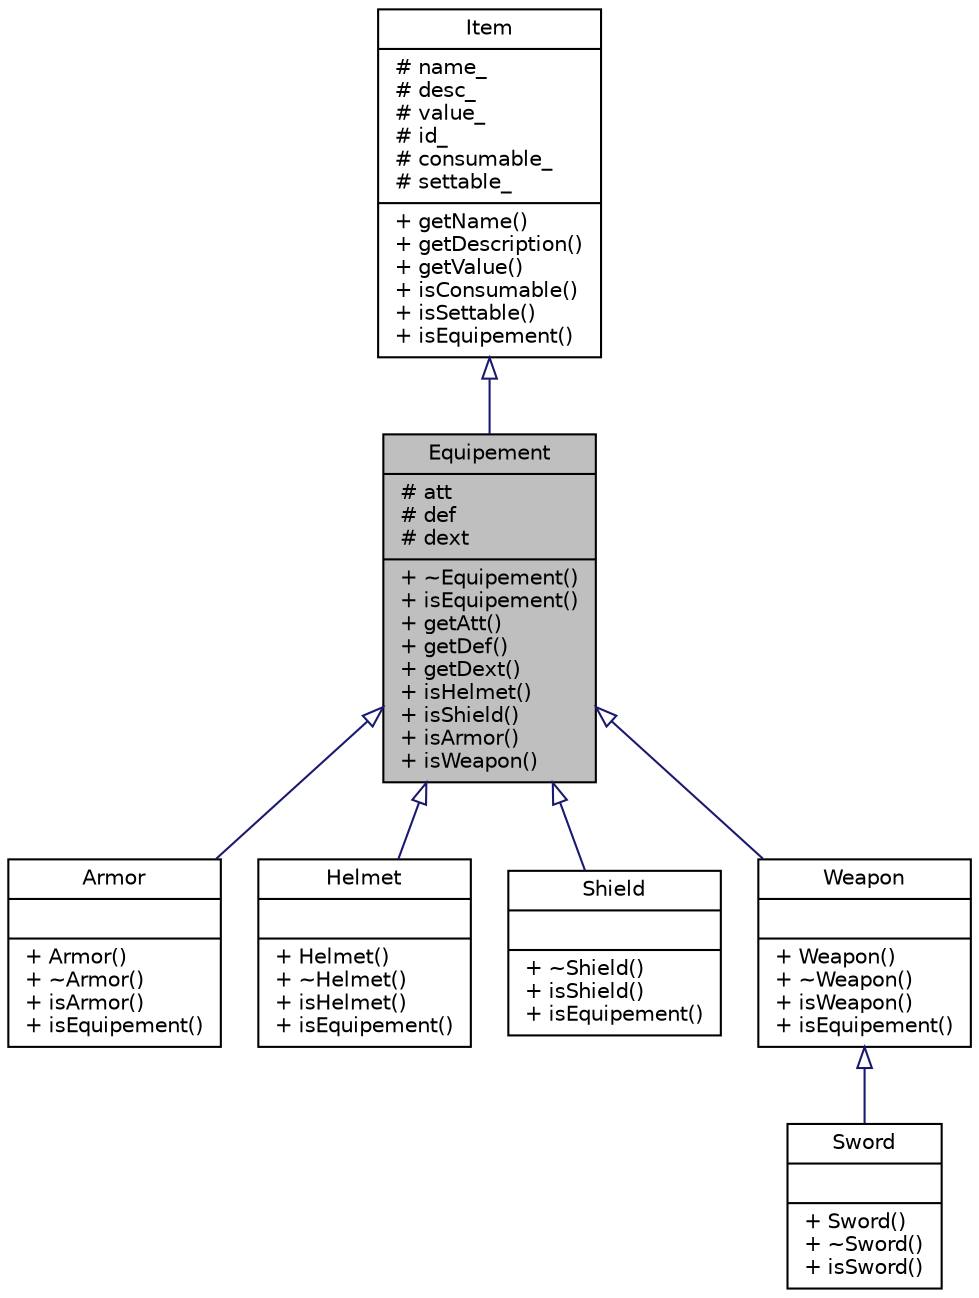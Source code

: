digraph "Equipement"
{
  edge [fontname="Helvetica",fontsize="10",labelfontname="Helvetica",labelfontsize="10"];
  node [fontname="Helvetica",fontsize="10",shape=record];
  Node1 [label="{Equipement\n|# att\l# def\l# dext\l|+ ~Equipement()\l+ isEquipement()\l+ getAtt()\l+ getDef()\l+ getDext()\l+ isHelmet()\l+ isShield()\l+ isArmor()\l+ isWeapon()\l}",height=0.2,width=0.4,color="black", fillcolor="grey75", style="filled" fontcolor="black"];
  Node2 -> Node1 [dir="back",color="midnightblue",fontsize="10",style="solid",arrowtail="onormal",fontname="Helvetica"];
  Node2 [label="{Item\n|# name_\l# desc_\l# value_\l# id_\l# consumable_\l# settable_\l|+ getName()\l+ getDescription()\l+ getValue()\l+ isConsumable()\l+ isSettable()\l+ isEquipement()\l}",height=0.2,width=0.4,color="black", fillcolor="white", style="filled",URL="$classItem.html"];
  Node1 -> Node3 [dir="back",color="midnightblue",fontsize="10",style="solid",arrowtail="onormal",fontname="Helvetica"];
  Node3 [label="{Armor\n||+ Armor()\l+ ~Armor()\l+ isArmor()\l+ isEquipement()\l}",height=0.2,width=0.4,color="black", fillcolor="white", style="filled",URL="$classArmor.html"];
  Node1 -> Node4 [dir="back",color="midnightblue",fontsize="10",style="solid",arrowtail="onormal",fontname="Helvetica"];
  Node4 [label="{Helmet\n||+ Helmet()\l+ ~Helmet()\l+ isHelmet()\l+ isEquipement()\l}",height=0.2,width=0.4,color="black", fillcolor="white", style="filled",URL="$classHelmet.html"];
  Node1 -> Node5 [dir="back",color="midnightblue",fontsize="10",style="solid",arrowtail="onormal",fontname="Helvetica"];
  Node5 [label="{Shield\n||+ ~Shield()\l+ isShield()\l+ isEquipement()\l}",height=0.2,width=0.4,color="black", fillcolor="white", style="filled",URL="$classShield.html"];
  Node1 -> Node6 [dir="back",color="midnightblue",fontsize="10",style="solid",arrowtail="onormal",fontname="Helvetica"];
  Node6 [label="{Weapon\n||+ Weapon()\l+ ~Weapon()\l+ isWeapon()\l+ isEquipement()\l}",height=0.2,width=0.4,color="black", fillcolor="white", style="filled",URL="$classWeapon.html"];
  Node6 -> Node7 [dir="back",color="midnightblue",fontsize="10",style="solid",arrowtail="onormal",fontname="Helvetica"];
  Node7 [label="{Sword\n||+ Sword()\l+ ~Sword()\l+ isSword()\l}",height=0.2,width=0.4,color="black", fillcolor="white", style="filled",URL="$classSword.html"];
}
